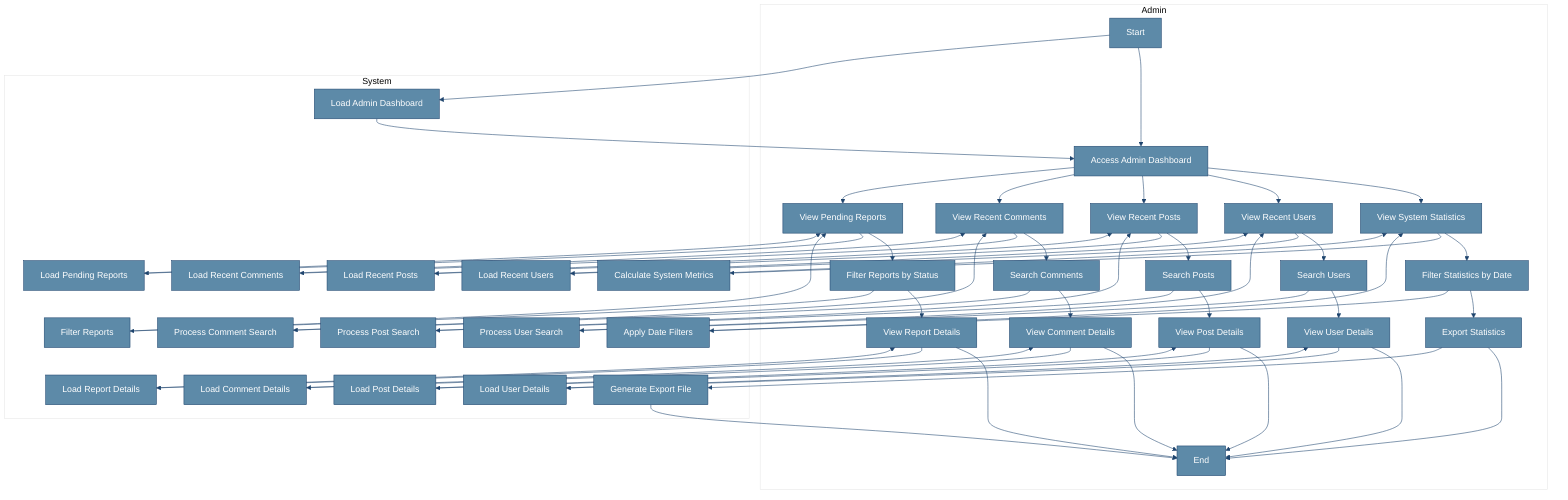%%{init: {'theme': 'base', 'themeVariables': { 'primaryColor': '#5D8AA8', 'primaryTextColor': '#fff', 'primaryBorderColor': '#1F456E', 'lineColor': '#1F456E', 'secondaryColor': '#006400', 'tertiaryColor': '#fff' }}}%%
flowchart TB
    subgraph Admin
        A1[Start] --> A2[Access Admin Dashboard]
        A2 --> A3[View System Statistics]
        A2 --> A4[View Recent Users]
        A2 --> A5[View Recent Posts]
        A2 --> A6[View Recent Comments]
        A2 --> A7[View Pending Reports]
        A3 --> A8[Filter Statistics by Date]
        A4 --> A9[Search Users]
        A5 --> A10[Search Posts]
        A6 --> A11[Search Comments]
        A7 --> A12[Filter Reports by Status]
        A8 --> A13[Export Statistics]
        A9 --> A14[View User Details]
        A10 --> A15[View Post Details]
        A11 --> A16[View Comment Details]
        A12 --> A17[View Report Details]
        A13 --> A18[End]
        A14 --> A18
        A15 --> A18
        A16 --> A18
        A17 --> A18
    end
    
    subgraph System
        B1[Load Admin Dashboard]
        B2[Calculate System Metrics]
        B3[Load Recent Users]
        B4[Load Recent Posts]
        B5[Load Recent Comments]
        B6[Load Pending Reports]
        B7[Apply Date Filters]
        B8[Process User Search]
        B9[Process Post Search]
        B10[Process Comment Search]
        B11[Filter Reports]
        B12[Generate Export File]
        B13[Load User Details]
        B14[Load Post Details]
        B15[Load Comment Details]
        B16[Load Report Details]
    end
    
    A1 --> B1
    B1 --> A2
    A3 --> B2
    B2 --> A3
    A4 --> B3
    B3 --> A4
    A5 --> B4
    B4 --> A5
    A6 --> B5
    B5 --> A6
    A7 --> B6
    B6 --> A7
    A8 --> B7
    B7 --> A3
    A9 --> B8
    B8 --> A4
    A10 --> B9
    B9 --> A5
    A11 --> B10
    B10 --> A6
    A12 --> B11
    B11 --> A7
    A13 --> B12
    B12 --> A18
    A14 --> B13
    B13 --> A14
    A15 --> B14
    B14 --> A15
    A16 --> B15
    B15 --> A16
    A17 --> B16
    B16 --> A17